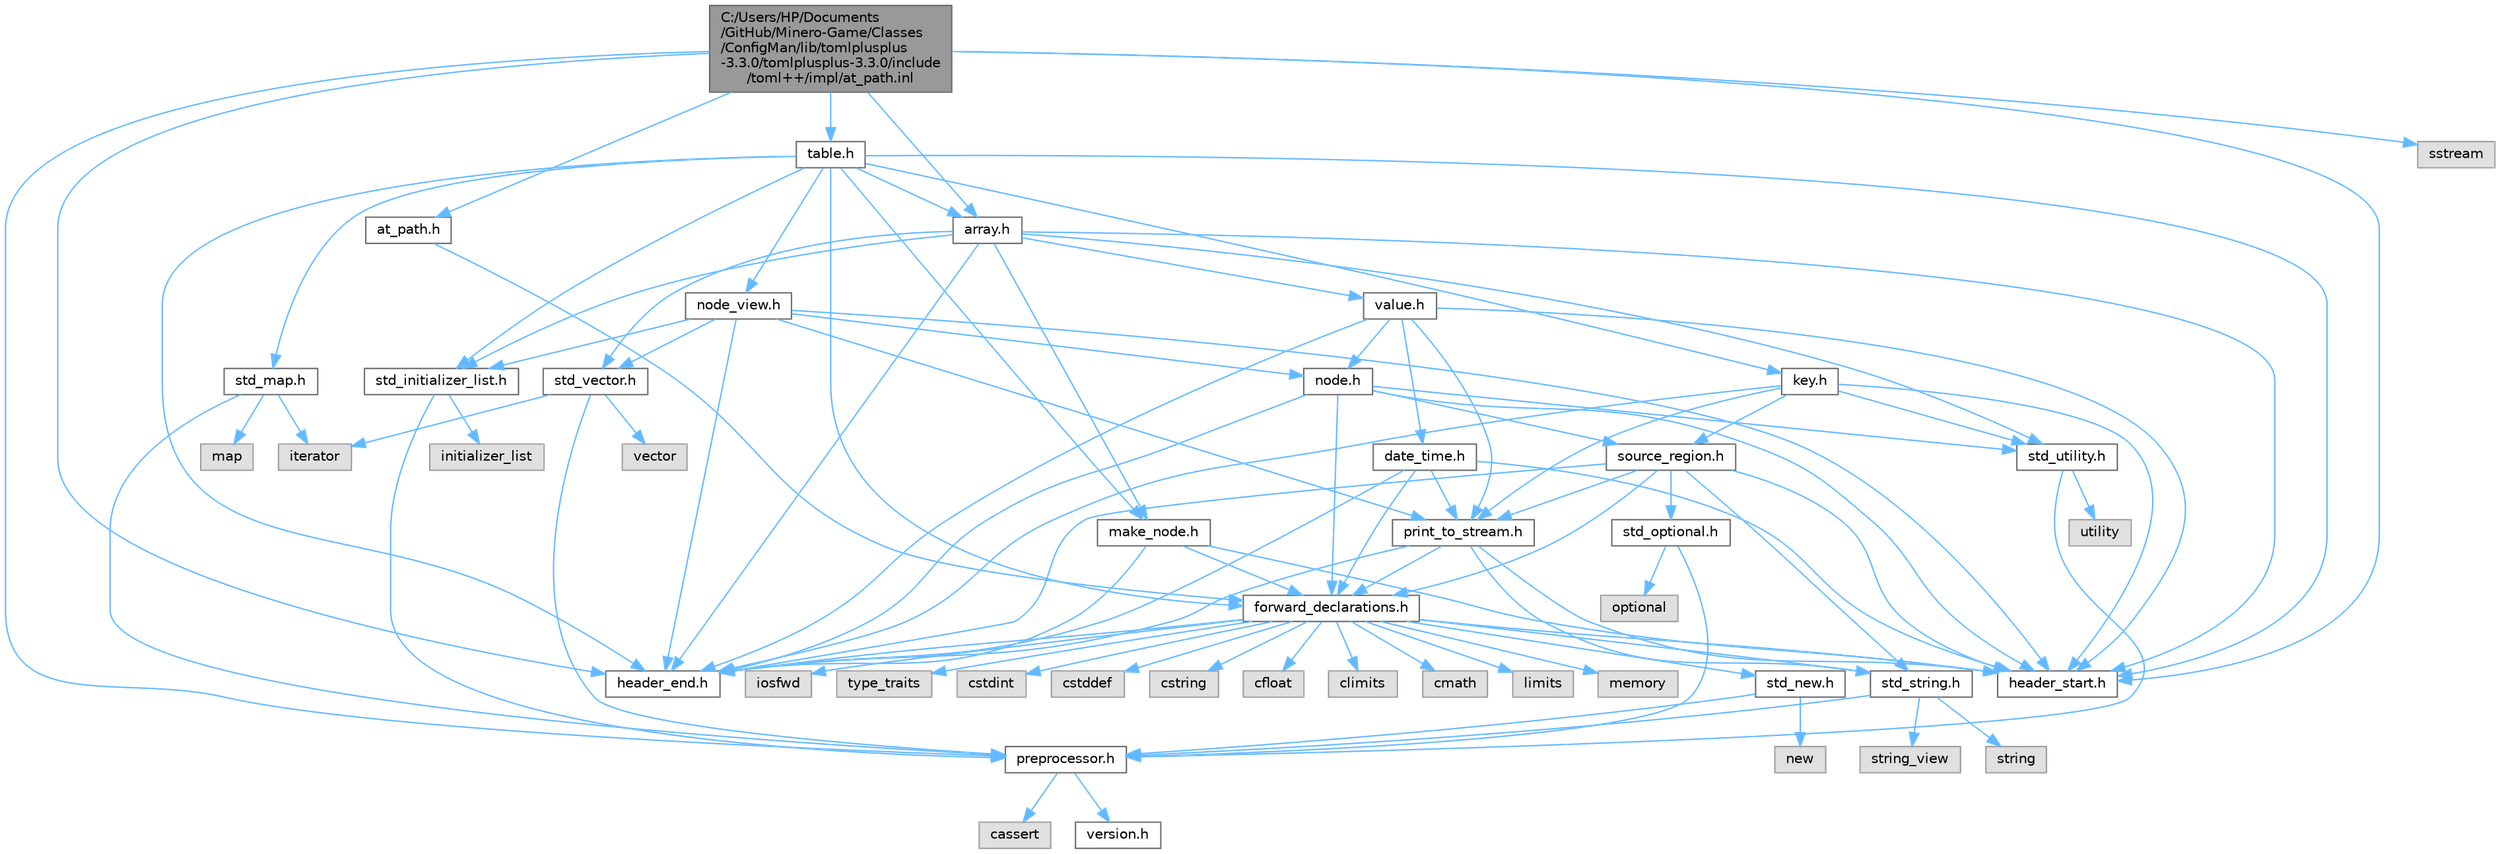 digraph "C:/Users/HP/Documents/GitHub/Minero-Game/Classes/ConfigMan/lib/tomlplusplus-3.3.0/tomlplusplus-3.3.0/include/toml++/impl/at_path.inl"
{
 // LATEX_PDF_SIZE
  bgcolor="transparent";
  edge [fontname=Helvetica,fontsize=10,labelfontname=Helvetica,labelfontsize=10];
  node [fontname=Helvetica,fontsize=10,shape=box,height=0.2,width=0.4];
  Node1 [id="Node000001",label="C:/Users/HP/Documents\l/GitHub/Minero-Game/Classes\l/ConfigMan/lib/tomlplusplus\l-3.3.0/tomlplusplus-3.3.0/include\l/toml++/impl/at_path.inl",height=0.2,width=0.4,color="gray40", fillcolor="grey60", style="filled", fontcolor="black",tooltip=" "];
  Node1 -> Node2 [id="edge191_Node000001_Node000002",color="steelblue1",style="solid",tooltip=" "];
  Node2 [id="Node000002",label="preprocessor.h",height=0.2,width=0.4,color="grey40", fillcolor="white", style="filled",URL="$preprocessor_8h.html",tooltip=" "];
  Node2 -> Node3 [id="edge192_Node000002_Node000003",color="steelblue1",style="solid",tooltip=" "];
  Node3 [id="Node000003",label="cassert",height=0.2,width=0.4,color="grey60", fillcolor="#E0E0E0", style="filled",tooltip=" "];
  Node2 -> Node4 [id="edge193_Node000002_Node000004",color="steelblue1",style="solid",tooltip=" "];
  Node4 [id="Node000004",label="version.h",height=0.2,width=0.4,color="grey40", fillcolor="white", style="filled",URL="$version_8h.html",tooltip=" "];
  Node1 -> Node5 [id="edge194_Node000001_Node000005",color="steelblue1",style="solid",tooltip=" "];
  Node5 [id="Node000005",label="at_path.h",height=0.2,width=0.4,color="grey40", fillcolor="white", style="filled",URL="$at__path_8h.html",tooltip=" "];
  Node5 -> Node6 [id="edge195_Node000005_Node000006",color="steelblue1",style="solid",tooltip=" "];
  Node6 [id="Node000006",label="forward_declarations.h",height=0.2,width=0.4,color="grey40", fillcolor="white", style="filled",URL="$forward__declarations_8h.html",tooltip=" "];
  Node6 -> Node7 [id="edge196_Node000006_Node000007",color="steelblue1",style="solid",tooltip=" "];
  Node7 [id="Node000007",label="std_string.h",height=0.2,width=0.4,color="grey40", fillcolor="white", style="filled",URL="$std__string_8h.html",tooltip=" "];
  Node7 -> Node2 [id="edge197_Node000007_Node000002",color="steelblue1",style="solid",tooltip=" "];
  Node7 -> Node8 [id="edge198_Node000007_Node000008",color="steelblue1",style="solid",tooltip=" "];
  Node8 [id="Node000008",label="string_view",height=0.2,width=0.4,color="grey60", fillcolor="#E0E0E0", style="filled",tooltip=" "];
  Node7 -> Node9 [id="edge199_Node000007_Node000009",color="steelblue1",style="solid",tooltip=" "];
  Node9 [id="Node000009",label="string",height=0.2,width=0.4,color="grey60", fillcolor="#E0E0E0", style="filled",tooltip=" "];
  Node6 -> Node10 [id="edge200_Node000006_Node000010",color="steelblue1",style="solid",tooltip=" "];
  Node10 [id="Node000010",label="std_new.h",height=0.2,width=0.4,color="grey40", fillcolor="white", style="filled",URL="$std__new_8h.html",tooltip=" "];
  Node10 -> Node2 [id="edge201_Node000010_Node000002",color="steelblue1",style="solid",tooltip=" "];
  Node10 -> Node11 [id="edge202_Node000010_Node000011",color="steelblue1",style="solid",tooltip=" "];
  Node11 [id="Node000011",label="new",height=0.2,width=0.4,color="grey60", fillcolor="#E0E0E0", style="filled",tooltip=" "];
  Node6 -> Node12 [id="edge203_Node000006_Node000012",color="steelblue1",style="solid",tooltip=" "];
  Node12 [id="Node000012",label="cstdint",height=0.2,width=0.4,color="grey60", fillcolor="#E0E0E0", style="filled",tooltip=" "];
  Node6 -> Node13 [id="edge204_Node000006_Node000013",color="steelblue1",style="solid",tooltip=" "];
  Node13 [id="Node000013",label="cstddef",height=0.2,width=0.4,color="grey60", fillcolor="#E0E0E0", style="filled",tooltip=" "];
  Node6 -> Node14 [id="edge205_Node000006_Node000014",color="steelblue1",style="solid",tooltip=" "];
  Node14 [id="Node000014",label="cstring",height=0.2,width=0.4,color="grey60", fillcolor="#E0E0E0", style="filled",tooltip=" "];
  Node6 -> Node15 [id="edge206_Node000006_Node000015",color="steelblue1",style="solid",tooltip=" "];
  Node15 [id="Node000015",label="cfloat",height=0.2,width=0.4,color="grey60", fillcolor="#E0E0E0", style="filled",tooltip=" "];
  Node6 -> Node16 [id="edge207_Node000006_Node000016",color="steelblue1",style="solid",tooltip=" "];
  Node16 [id="Node000016",label="climits",height=0.2,width=0.4,color="grey60", fillcolor="#E0E0E0", style="filled",tooltip=" "];
  Node6 -> Node17 [id="edge208_Node000006_Node000017",color="steelblue1",style="solid",tooltip=" "];
  Node17 [id="Node000017",label="cmath",height=0.2,width=0.4,color="grey60", fillcolor="#E0E0E0", style="filled",tooltip=" "];
  Node6 -> Node18 [id="edge209_Node000006_Node000018",color="steelblue1",style="solid",tooltip=" "];
  Node18 [id="Node000018",label="limits",height=0.2,width=0.4,color="grey60", fillcolor="#E0E0E0", style="filled",tooltip=" "];
  Node6 -> Node19 [id="edge210_Node000006_Node000019",color="steelblue1",style="solid",tooltip=" "];
  Node19 [id="Node000019",label="memory",height=0.2,width=0.4,color="grey60", fillcolor="#E0E0E0", style="filled",tooltip=" "];
  Node6 -> Node20 [id="edge211_Node000006_Node000020",color="steelblue1",style="solid",tooltip=" "];
  Node20 [id="Node000020",label="iosfwd",height=0.2,width=0.4,color="grey60", fillcolor="#E0E0E0", style="filled",tooltip=" "];
  Node6 -> Node21 [id="edge212_Node000006_Node000021",color="steelblue1",style="solid",tooltip=" "];
  Node21 [id="Node000021",label="type_traits",height=0.2,width=0.4,color="grey60", fillcolor="#E0E0E0", style="filled",tooltip=" "];
  Node6 -> Node22 [id="edge213_Node000006_Node000022",color="steelblue1",style="solid",tooltip=" "];
  Node22 [id="Node000022",label="header_start.h",height=0.2,width=0.4,color="grey40", fillcolor="white", style="filled",URL="$header__start_8h.html",tooltip=" "];
  Node6 -> Node23 [id="edge214_Node000006_Node000023",color="steelblue1",style="solid",tooltip=" "];
  Node23 [id="Node000023",label="header_end.h",height=0.2,width=0.4,color="grey40", fillcolor="white", style="filled",URL="$header__end_8h.html",tooltip=" "];
  Node1 -> Node24 [id="edge215_Node000001_Node000024",color="steelblue1",style="solid",tooltip=" "];
  Node24 [id="Node000024",label="array.h",height=0.2,width=0.4,color="grey40", fillcolor="white", style="filled",URL="$array_8h.html",tooltip=" "];
  Node24 -> Node25 [id="edge216_Node000024_Node000025",color="steelblue1",style="solid",tooltip=" "];
  Node25 [id="Node000025",label="std_utility.h",height=0.2,width=0.4,color="grey40", fillcolor="white", style="filled",URL="$std__utility_8h.html",tooltip=" "];
  Node25 -> Node2 [id="edge217_Node000025_Node000002",color="steelblue1",style="solid",tooltip=" "];
  Node25 -> Node26 [id="edge218_Node000025_Node000026",color="steelblue1",style="solid",tooltip=" "];
  Node26 [id="Node000026",label="utility",height=0.2,width=0.4,color="grey60", fillcolor="#E0E0E0", style="filled",tooltip=" "];
  Node24 -> Node27 [id="edge219_Node000024_Node000027",color="steelblue1",style="solid",tooltip=" "];
  Node27 [id="Node000027",label="std_vector.h",height=0.2,width=0.4,color="grey40", fillcolor="white", style="filled",URL="$std__vector_8h.html",tooltip=" "];
  Node27 -> Node2 [id="edge220_Node000027_Node000002",color="steelblue1",style="solid",tooltip=" "];
  Node27 -> Node28 [id="edge221_Node000027_Node000028",color="steelblue1",style="solid",tooltip=" "];
  Node28 [id="Node000028",label="vector",height=0.2,width=0.4,color="grey60", fillcolor="#E0E0E0", style="filled",tooltip=" "];
  Node27 -> Node29 [id="edge222_Node000027_Node000029",color="steelblue1",style="solid",tooltip=" "];
  Node29 [id="Node000029",label="iterator",height=0.2,width=0.4,color="grey60", fillcolor="#E0E0E0", style="filled",tooltip=" "];
  Node24 -> Node30 [id="edge223_Node000024_Node000030",color="steelblue1",style="solid",tooltip=" "];
  Node30 [id="Node000030",label="std_initializer_list.h",height=0.2,width=0.4,color="grey40", fillcolor="white", style="filled",URL="$std__initializer__list_8h.html",tooltip=" "];
  Node30 -> Node2 [id="edge224_Node000030_Node000002",color="steelblue1",style="solid",tooltip=" "];
  Node30 -> Node31 [id="edge225_Node000030_Node000031",color="steelblue1",style="solid",tooltip=" "];
  Node31 [id="Node000031",label="initializer_list",height=0.2,width=0.4,color="grey60", fillcolor="#E0E0E0", style="filled",tooltip=" "];
  Node24 -> Node32 [id="edge226_Node000024_Node000032",color="steelblue1",style="solid",tooltip=" "];
  Node32 [id="Node000032",label="value.h",height=0.2,width=0.4,color="grey40", fillcolor="white", style="filled",URL="$value_8h.html",tooltip=" "];
  Node32 -> Node33 [id="edge227_Node000032_Node000033",color="steelblue1",style="solid",tooltip=" "];
  Node33 [id="Node000033",label="date_time.h",height=0.2,width=0.4,color="grey40", fillcolor="white", style="filled",URL="$date__time_8h.html",tooltip=" "];
  Node33 -> Node6 [id="edge228_Node000033_Node000006",color="steelblue1",style="solid",tooltip=" "];
  Node33 -> Node34 [id="edge229_Node000033_Node000034",color="steelblue1",style="solid",tooltip=" "];
  Node34 [id="Node000034",label="print_to_stream.h",height=0.2,width=0.4,color="grey40", fillcolor="white", style="filled",URL="$print__to__stream_8h.html",tooltip=" "];
  Node34 -> Node7 [id="edge230_Node000034_Node000007",color="steelblue1",style="solid",tooltip=" "];
  Node34 -> Node6 [id="edge231_Node000034_Node000006",color="steelblue1",style="solid",tooltip=" "];
  Node34 -> Node22 [id="edge232_Node000034_Node000022",color="steelblue1",style="solid",tooltip=" "];
  Node34 -> Node23 [id="edge233_Node000034_Node000023",color="steelblue1",style="solid",tooltip=" "];
  Node33 -> Node22 [id="edge234_Node000033_Node000022",color="steelblue1",style="solid",tooltip=" "];
  Node33 -> Node23 [id="edge235_Node000033_Node000023",color="steelblue1",style="solid",tooltip=" "];
  Node32 -> Node35 [id="edge236_Node000032_Node000035",color="steelblue1",style="solid",tooltip=" "];
  Node35 [id="Node000035",label="node.h",height=0.2,width=0.4,color="grey40", fillcolor="white", style="filled",URL="$node_8h.html",tooltip=" "];
  Node35 -> Node25 [id="edge237_Node000035_Node000025",color="steelblue1",style="solid",tooltip=" "];
  Node35 -> Node6 [id="edge238_Node000035_Node000006",color="steelblue1",style="solid",tooltip=" "];
  Node35 -> Node36 [id="edge239_Node000035_Node000036",color="steelblue1",style="solid",tooltip=" "];
  Node36 [id="Node000036",label="source_region.h",height=0.2,width=0.4,color="grey40", fillcolor="white", style="filled",URL="$source__region_8h.html",tooltip=" "];
  Node36 -> Node37 [id="edge240_Node000036_Node000037",color="steelblue1",style="solid",tooltip=" "];
  Node37 [id="Node000037",label="std_optional.h",height=0.2,width=0.4,color="grey40", fillcolor="white", style="filled",URL="$std__optional_8h.html",tooltip=" "];
  Node37 -> Node2 [id="edge241_Node000037_Node000002",color="steelblue1",style="solid",tooltip=" "];
  Node37 -> Node38 [id="edge242_Node000037_Node000038",color="steelblue1",style="solid",tooltip=" "];
  Node38 [id="Node000038",label="optional",height=0.2,width=0.4,color="grey60", fillcolor="#E0E0E0", style="filled",tooltip=" "];
  Node36 -> Node7 [id="edge243_Node000036_Node000007",color="steelblue1",style="solid",tooltip=" "];
  Node36 -> Node6 [id="edge244_Node000036_Node000006",color="steelblue1",style="solid",tooltip=" "];
  Node36 -> Node34 [id="edge245_Node000036_Node000034",color="steelblue1",style="solid",tooltip=" "];
  Node36 -> Node22 [id="edge246_Node000036_Node000022",color="steelblue1",style="solid",tooltip=" "];
  Node36 -> Node23 [id="edge247_Node000036_Node000023",color="steelblue1",style="solid",tooltip=" "];
  Node35 -> Node22 [id="edge248_Node000035_Node000022",color="steelblue1",style="solid",tooltip=" "];
  Node35 -> Node23 [id="edge249_Node000035_Node000023",color="steelblue1",style="solid",tooltip=" "];
  Node32 -> Node34 [id="edge250_Node000032_Node000034",color="steelblue1",style="solid",tooltip=" "];
  Node32 -> Node22 [id="edge251_Node000032_Node000022",color="steelblue1",style="solid",tooltip=" "];
  Node32 -> Node23 [id="edge252_Node000032_Node000023",color="steelblue1",style="solid",tooltip=" "];
  Node24 -> Node39 [id="edge253_Node000024_Node000039",color="steelblue1",style="solid",tooltip=" "];
  Node39 [id="Node000039",label="make_node.h",height=0.2,width=0.4,color="grey40", fillcolor="white", style="filled",URL="$make__node_8h.html",tooltip=" "];
  Node39 -> Node6 [id="edge254_Node000039_Node000006",color="steelblue1",style="solid",tooltip=" "];
  Node39 -> Node22 [id="edge255_Node000039_Node000022",color="steelblue1",style="solid",tooltip=" "];
  Node39 -> Node23 [id="edge256_Node000039_Node000023",color="steelblue1",style="solid",tooltip=" "];
  Node24 -> Node22 [id="edge257_Node000024_Node000022",color="steelblue1",style="solid",tooltip=" "];
  Node24 -> Node23 [id="edge258_Node000024_Node000023",color="steelblue1",style="solid",tooltip=" "];
  Node1 -> Node40 [id="edge259_Node000001_Node000040",color="steelblue1",style="solid",tooltip=" "];
  Node40 [id="Node000040",label="table.h",height=0.2,width=0.4,color="grey40", fillcolor="white", style="filled",URL="$table_8h.html",tooltip=" "];
  Node40 -> Node6 [id="edge260_Node000040_Node000006",color="steelblue1",style="solid",tooltip=" "];
  Node40 -> Node41 [id="edge261_Node000040_Node000041",color="steelblue1",style="solid",tooltip=" "];
  Node41 [id="Node000041",label="std_map.h",height=0.2,width=0.4,color="grey40", fillcolor="white", style="filled",URL="$std__map_8h.html",tooltip=" "];
  Node41 -> Node2 [id="edge262_Node000041_Node000002",color="steelblue1",style="solid",tooltip=" "];
  Node41 -> Node42 [id="edge263_Node000041_Node000042",color="steelblue1",style="solid",tooltip=" "];
  Node42 [id="Node000042",label="map",height=0.2,width=0.4,color="grey60", fillcolor="#E0E0E0", style="filled",tooltip=" "];
  Node41 -> Node29 [id="edge264_Node000041_Node000029",color="steelblue1",style="solid",tooltip=" "];
  Node40 -> Node30 [id="edge265_Node000040_Node000030",color="steelblue1",style="solid",tooltip=" "];
  Node40 -> Node24 [id="edge266_Node000040_Node000024",color="steelblue1",style="solid",tooltip=" "];
  Node40 -> Node39 [id="edge267_Node000040_Node000039",color="steelblue1",style="solid",tooltip=" "];
  Node40 -> Node43 [id="edge268_Node000040_Node000043",color="steelblue1",style="solid",tooltip=" "];
  Node43 [id="Node000043",label="node_view.h",height=0.2,width=0.4,color="grey40", fillcolor="white", style="filled",URL="$node__view_8h.html",tooltip=" "];
  Node43 -> Node27 [id="edge269_Node000043_Node000027",color="steelblue1",style="solid",tooltip=" "];
  Node43 -> Node30 [id="edge270_Node000043_Node000030",color="steelblue1",style="solid",tooltip=" "];
  Node43 -> Node34 [id="edge271_Node000043_Node000034",color="steelblue1",style="solid",tooltip=" "];
  Node43 -> Node35 [id="edge272_Node000043_Node000035",color="steelblue1",style="solid",tooltip=" "];
  Node43 -> Node22 [id="edge273_Node000043_Node000022",color="steelblue1",style="solid",tooltip=" "];
  Node43 -> Node23 [id="edge274_Node000043_Node000023",color="steelblue1",style="solid",tooltip=" "];
  Node40 -> Node44 [id="edge275_Node000040_Node000044",color="steelblue1",style="solid",tooltip=" "];
  Node44 [id="Node000044",label="key.h",height=0.2,width=0.4,color="grey40", fillcolor="white", style="filled",URL="$key_8h.html",tooltip=" "];
  Node44 -> Node36 [id="edge276_Node000044_Node000036",color="steelblue1",style="solid",tooltip=" "];
  Node44 -> Node25 [id="edge277_Node000044_Node000025",color="steelblue1",style="solid",tooltip=" "];
  Node44 -> Node34 [id="edge278_Node000044_Node000034",color="steelblue1",style="solid",tooltip=" "];
  Node44 -> Node22 [id="edge279_Node000044_Node000022",color="steelblue1",style="solid",tooltip=" "];
  Node44 -> Node23 [id="edge280_Node000044_Node000023",color="steelblue1",style="solid",tooltip=" "];
  Node40 -> Node22 [id="edge281_Node000040_Node000022",color="steelblue1",style="solid",tooltip=" "];
  Node40 -> Node23 [id="edge282_Node000040_Node000023",color="steelblue1",style="solid",tooltip=" "];
  Node1 -> Node45 [id="edge283_Node000001_Node000045",color="steelblue1",style="solid",tooltip=" "];
  Node45 [id="Node000045",label="sstream",height=0.2,width=0.4,color="grey60", fillcolor="#E0E0E0", style="filled",tooltip=" "];
  Node1 -> Node22 [id="edge284_Node000001_Node000022",color="steelblue1",style="solid",tooltip=" "];
  Node1 -> Node23 [id="edge285_Node000001_Node000023",color="steelblue1",style="solid",tooltip=" "];
}
